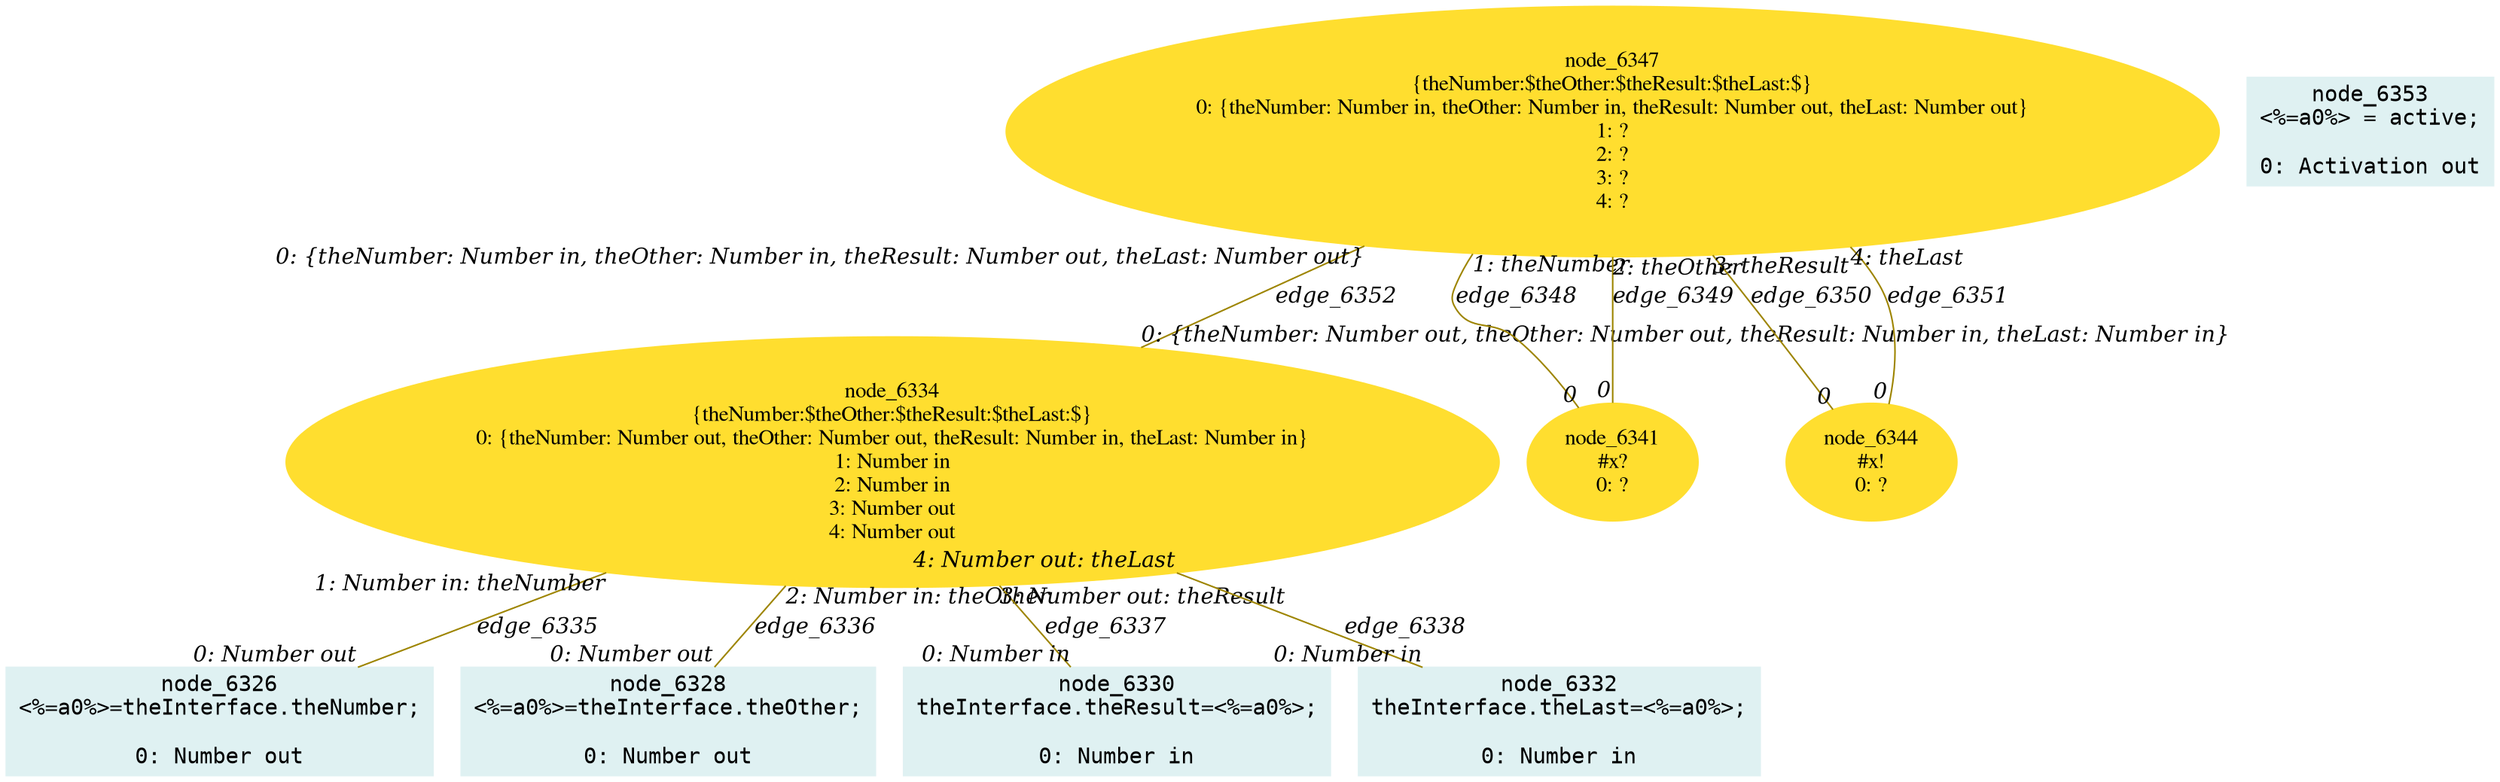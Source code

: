 digraph g{node_6326 [shape="box", style="filled", color="#dff1f2", fontname="Courier", label="node_6326
<%=a0%>=theInterface.theNumber;

0: Number out" ]
node_6328 [shape="box", style="filled", color="#dff1f2", fontname="Courier", label="node_6328
<%=a0%>=theInterface.theOther;

0: Number out" ]
node_6330 [shape="box", style="filled", color="#dff1f2", fontname="Courier", label="node_6330
theInterface.theResult=<%=a0%>;

0: Number in" ]
node_6332 [shape="box", style="filled", color="#dff1f2", fontname="Courier", label="node_6332
theInterface.theLast=<%=a0%>;

0: Number in" ]
node_6334 [shape="ellipse", style="filled", color="#ffde2f", fontname="Times", label="node_6334
{theNumber:$theOther:$theResult:$theLast:$}
0: {theNumber: Number out, theOther: Number out, theResult: Number in, theLast: Number in}
1: Number in
2: Number in
3: Number out
4: Number out" ]
node_6341 [shape="ellipse", style="filled", color="#ffde2f", fontname="Times", label="node_6341
#x?
0: ?" ]
node_6344 [shape="ellipse", style="filled", color="#ffde2f", fontname="Times", label="node_6344
#x!
0: ?" ]
node_6347 [shape="ellipse", style="filled", color="#ffde2f", fontname="Times", label="node_6347
{theNumber:$theOther:$theResult:$theLast:$}
0: {theNumber: Number in, theOther: Number in, theResult: Number out, theLast: Number out}
1: ?
2: ?
3: ?
4: ?" ]
node_6353 [shape="box", style="filled", color="#dff1f2", fontname="Courier", label="node_6353
<%=a0%> = active;

0: Activation out" ]
node_6334 -> node_6326 [dir=none, arrowHead=none, fontname="Times-Italic", arrowsize=1, color="#9d8400", label="edge_6335",  headlabel="0: Number out", taillabel="1: Number in: theNumber" ]
node_6334 -> node_6328 [dir=none, arrowHead=none, fontname="Times-Italic", arrowsize=1, color="#9d8400", label="edge_6336",  headlabel="0: Number out", taillabel="2: Number in: theOther" ]
node_6334 -> node_6330 [dir=none, arrowHead=none, fontname="Times-Italic", arrowsize=1, color="#9d8400", label="edge_6337",  headlabel="0: Number in", taillabel="3: Number out: theResult" ]
node_6334 -> node_6332 [dir=none, arrowHead=none, fontname="Times-Italic", arrowsize=1, color="#9d8400", label="edge_6338",  headlabel="0: Number in", taillabel="4: Number out: theLast" ]
node_6347 -> node_6341 [dir=none, arrowHead=none, fontname="Times-Italic", arrowsize=1, color="#9d8400", label="edge_6348",  headlabel="0", taillabel="1: theNumber" ]
node_6347 -> node_6341 [dir=none, arrowHead=none, fontname="Times-Italic", arrowsize=1, color="#9d8400", label="edge_6349",  headlabel="0", taillabel="2: theOther" ]
node_6347 -> node_6344 [dir=none, arrowHead=none, fontname="Times-Italic", arrowsize=1, color="#9d8400", label="edge_6350",  headlabel="0", taillabel="3: theResult" ]
node_6347 -> node_6344 [dir=none, arrowHead=none, fontname="Times-Italic", arrowsize=1, color="#9d8400", label="edge_6351",  headlabel="0", taillabel="4: theLast" ]
node_6347 -> node_6334 [dir=none, arrowHead=none, fontname="Times-Italic", arrowsize=1, color="#9d8400", label="edge_6352",  headlabel="0: {theNumber: Number out, theOther: Number out, theResult: Number in, theLast: Number in}", taillabel="0: {theNumber: Number in, theOther: Number in, theResult: Number out, theLast: Number out}" ]
}